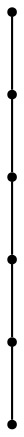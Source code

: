 graph {
  node [shape=point,comment="{\"directed\":false,\"doi\":\"10.1007/978-3-540-31843-9_34\",\"figure\":\"3\"}"]

  v0 [pos="1176.7188544694766,2398.999998304579"]
  v1 [pos="849.1579464934593,2436.499998304579"]
  v2 [pos="687.6279069767442,2398.999998304579"]
  v3 [pos="613.1140420603198,2367.000155978733"]
  v4 [pos="576.6072583575582,2347.0000161065"]
  v5 [pos="541.1006517986918,2325.5000644259985"]

  v5 -- v4 [id="-3",pos="541.1006517986918,2325.5000644259985 552.2792342308888,2333.778798839529 564.0996671544707,2341.011156454006 576.6072583575582,2347.0000161065"]
  v4 -- v3 [id="-4",pos="576.6072583575582,2347.0000161065 588.1712684030257,2354.798561988714 600.4244608286297,2361.349634087725 613.1140420603198,2367.000155978733"]
  v3 -- v2 [id="-5",pos="613.1140420603198,2367.000155978733 637.1092594291945,2379.613938145509 662.0121588471793,2390.292853747022 687.6279069767442,2398.999998304579"]
  v2 -- v1 [id="-6",pos="687.6279069767442,2398.999998304579 739.4912117167919,2418.4473813984773 793.708238612357,2431.3110441896474 849.1579464934593,2436.499998304579"]
  v1 -- v0 [id="-7",pos="849.1579464934593,2436.499998304579 876.4453081732756,2440.9649050280996 904.1527345616569,2442.5876829359268 931.994167877907,2442.5876829359268 1016.0318916624221,2442.5876829359268 1098.8628853276746,2427.804104750242 1176.7188544694766,2398.999998304579"]
}